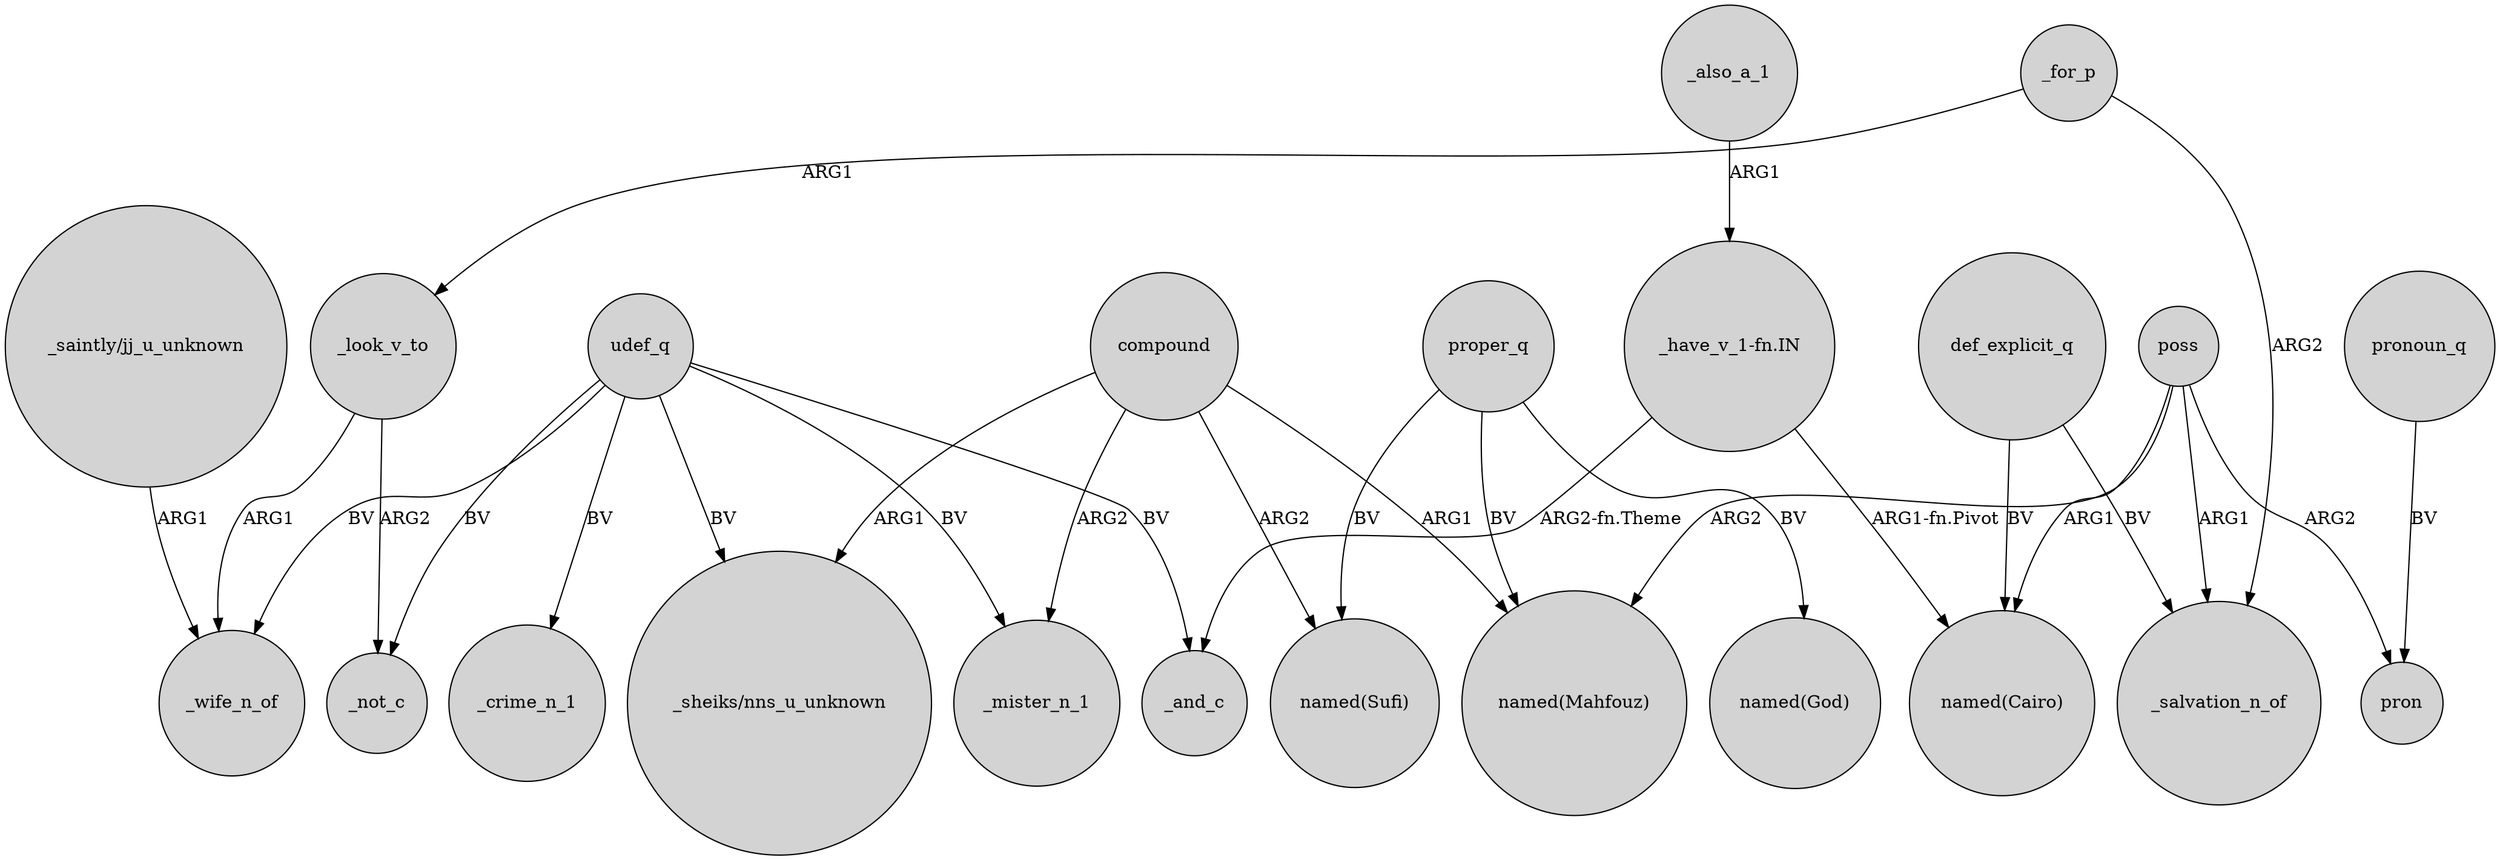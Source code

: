 digraph {
	node [shape=circle style=filled]
	_for_p -> _look_v_to [label=ARG1]
	poss -> "named(Cairo)" [label=ARG1]
	proper_q -> "named(God)" [label=BV]
	poss -> _salvation_n_of [label=ARG1]
	poss -> pron [label=ARG2]
	"_have_v_1-fn.IN" -> "named(Cairo)" [label="ARG1-fn.Pivot"]
	compound -> _mister_n_1 [label=ARG2]
	udef_q -> "_sheiks/nns_u_unknown" [label=BV]
	udef_q -> _mister_n_1 [label=BV]
	def_explicit_q -> "named(Cairo)" [label=BV]
	"_have_v_1-fn.IN" -> _and_c [label="ARG2-fn.Theme"]
	def_explicit_q -> _salvation_n_of [label=BV]
	_for_p -> _salvation_n_of [label=ARG2]
	pronoun_q -> pron [label=BV]
	_look_v_to -> _not_c [label=ARG2]
	compound -> "named(Mahfouz)" [label=ARG1]
	_also_a_1 -> "_have_v_1-fn.IN" [label=ARG1]
	proper_q -> "named(Sufi)" [label=BV]
	proper_q -> "named(Mahfouz)" [label=BV]
	compound -> "named(Sufi)" [label=ARG2]
	udef_q -> _not_c [label=BV]
	_look_v_to -> _wife_n_of [label=ARG1]
	udef_q -> _wife_n_of [label=BV]
	udef_q -> _and_c [label=BV]
	compound -> "_sheiks/nns_u_unknown" [label=ARG1]
	udef_q -> _crime_n_1 [label=BV]
	poss -> "named(Mahfouz)" [label=ARG2]
	"_saintly/jj_u_unknown" -> _wife_n_of [label=ARG1]
}

